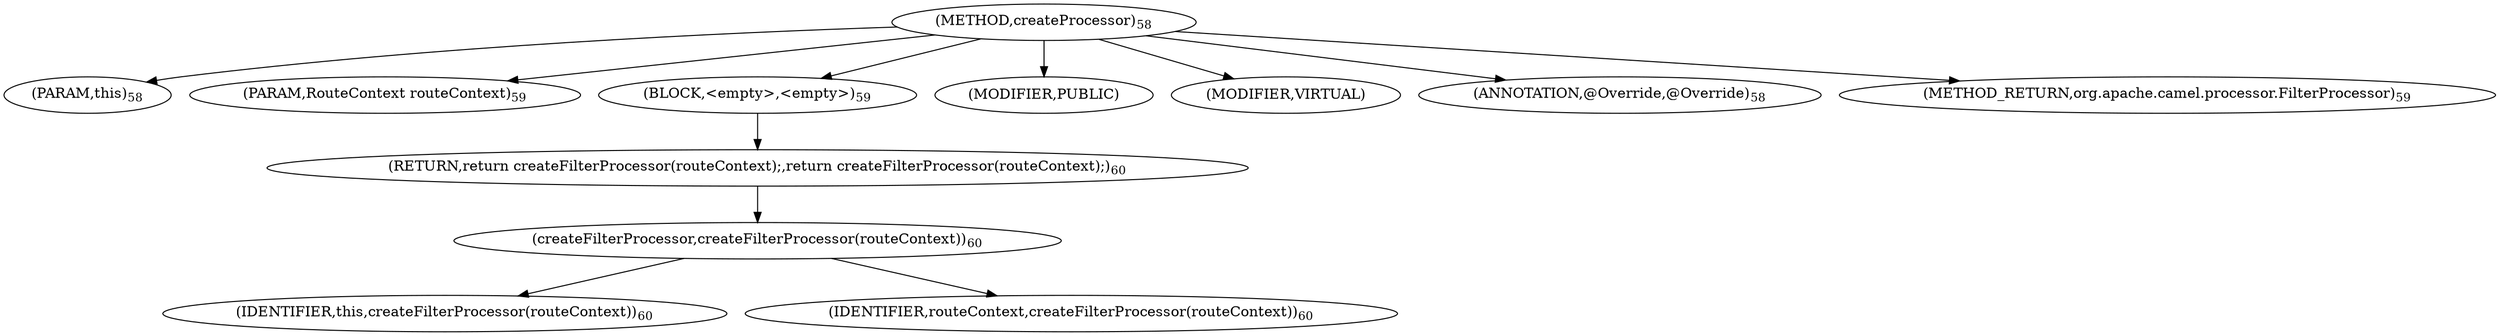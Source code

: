 digraph "createProcessor" {  
"64" [label = <(METHOD,createProcessor)<SUB>58</SUB>> ]
"11" [label = <(PARAM,this)<SUB>58</SUB>> ]
"65" [label = <(PARAM,RouteContext routeContext)<SUB>59</SUB>> ]
"66" [label = <(BLOCK,&lt;empty&gt;,&lt;empty&gt;)<SUB>59</SUB>> ]
"67" [label = <(RETURN,return createFilterProcessor(routeContext);,return createFilterProcessor(routeContext);)<SUB>60</SUB>> ]
"68" [label = <(createFilterProcessor,createFilterProcessor(routeContext))<SUB>60</SUB>> ]
"10" [label = <(IDENTIFIER,this,createFilterProcessor(routeContext))<SUB>60</SUB>> ]
"69" [label = <(IDENTIFIER,routeContext,createFilterProcessor(routeContext))<SUB>60</SUB>> ]
"70" [label = <(MODIFIER,PUBLIC)> ]
"71" [label = <(MODIFIER,VIRTUAL)> ]
"72" [label = <(ANNOTATION,@Override,@Override)<SUB>58</SUB>> ]
"73" [label = <(METHOD_RETURN,org.apache.camel.processor.FilterProcessor)<SUB>59</SUB>> ]
  "64" -> "11" 
  "64" -> "65" 
  "64" -> "66" 
  "64" -> "70" 
  "64" -> "71" 
  "64" -> "72" 
  "64" -> "73" 
  "66" -> "67" 
  "67" -> "68" 
  "68" -> "10" 
  "68" -> "69" 
}
